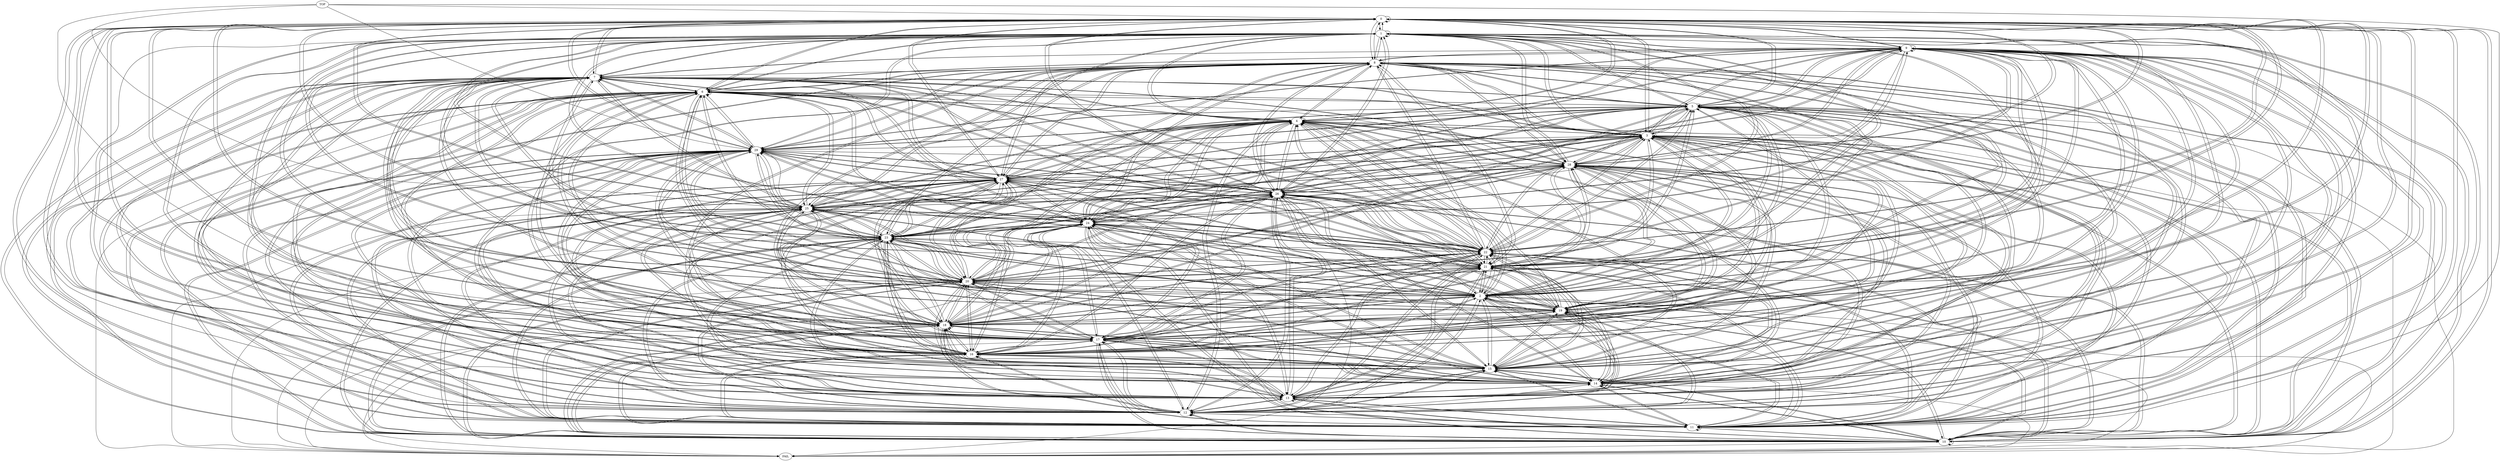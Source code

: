 digraph  {
	
	n3[label="0"];
	n2[label="1"];
	n20[label="10"];
	n19[label="11"];
	n18[label="12"];
	n1[label="13"];
	n17[label="14"];
	n16[label="15"];
	n15[label="16"];
	n14[label="17"];
	n13[label="18"];
	n28[label="19"];
	n26[label="2"];
	n27[label="20"];
	n12[label="21"];
	n11[label="22"];
	n10[label="23"];
	n9[label="24"];
	n8[label="25"];
	n7[label="26"];
	n6[label="27"];
	n5[label="28"];
	n4[label="29"];
	n25[label="3"];
	n30[label="4"];
	n24[label="5"];
	n23[label="6"];
	n22[label="7"];
	n21[label="8"];
	n29[label="9"];
	n31[label="FAIL"];
	n32[label="TOP"];
	n3->n11[penwidth="1.1"];
	n3->n29[penwidth="1.2"];
	n3->n30[penwidth="1.2"];
	n3->n3[penwidth="1.1"];
	n3->n28[penwidth="1.2"];
	n3->n17[penwidth="1.2"];
	n3->n8[penwidth="1.2"];
	n3->n25[penwidth="1.2"];
	n3->n19[penwidth="1.2"];
	n3->n21[penwidth="1.2"];
	n3->n16[penwidth="1.1"];
	n3->n10[penwidth="1.1"];
	n3->n27[penwidth="1.2"];
	n3->n26[penwidth="1.1"];
	n3->n9[penwidth="1.2"];
	n3->n5[penwidth="1.2"];
	n3->n4[penwidth="1.1"];
	n3->n22[penwidth="1.2"];
	n3->n23[penwidth="1.2"];
	n3->n1[penwidth="1.2"];
	n3->n14[penwidth="1.2"];
	n3->n6[penwidth="1.2"];
	n3->n2[penwidth="1.2"];
	n3->n7[penwidth="1.2"];
	n3->n24[penwidth="1.2"];
	n3->n13[penwidth="1.1"];
	n3->n15[penwidth="1.1"];
	n3->n18[penwidth="1.2"];
	n3->n12[penwidth="1.2"];
	n3->n20[penwidth="1.2"];
	n2->n13[penwidth="1.2"];
	n2->n28[penwidth="1.2"];
	n2->n24[penwidth="1.2"];
	n2->n15[penwidth="1.2"];
	n2->n20[penwidth="1.2"];
	n2->n7[penwidth="1.2"];
	n2->n10[penwidth="1.2"];
	n2->n2[penwidth="1.2"];
	n2->n25[penwidth="1.2"];
	n2->n11[penwidth="1.2"];
	n2->n17[penwidth="1.2"];
	n2->n1[penwidth="1.2"];
	n2->n12[penwidth="1.2"];
	n2->n19[penwidth="1.2"];
	n2->n21[penwidth="1.2"];
	n2->n23[penwidth="1.2"];
	n2->n9[penwidth="1.2"];
	n2->n22[penwidth="1.2"];
	n2->n14[penwidth="1.2"];
	n2->n4[penwidth="1.1"];
	n2->n29[penwidth="1.1"];
	n2->n30[penwidth="1.2"];
	n2->n26[penwidth="1.1"];
	n2->n6[penwidth="1.2"];
	n2->n8[penwidth="1.1"];
	n2->n5[penwidth="1.2"];
	n2->n16[penwidth="1.1"];
	n2->n27[penwidth="1.2"];
	n2->n3[penwidth="1.2"];
	n2->n18[penwidth="1.2"];
	n20->n30[penwidth="1.2"];
	n20->n10[penwidth="1.1"];
	n20->n26[penwidth="1.2"];
	n20->n29[penwidth="1.2"];
	n20->n1[penwidth="1.2"];
	n20->n9[penwidth="1.2"];
	n20->n21[penwidth="1.2"];
	n20->n4[penwidth="1.1"];
	n20->n5[penwidth="1.2"];
	n20->n6[penwidth="1.2"];
	n20->n19[penwidth="1.1"];
	n20->n31[penwidth="1.1"];
	n20->n24[penwidth="1.2"];
	n20->n28[penwidth="1.2"];
	n20->n23[penwidth="1.2"];
	n20->n11[penwidth="1.2"];
	n20->n18[penwidth="1.2"];
	n20->n2[penwidth="1.2"];
	n20->n8[penwidth="1.2"];
	n20->n17[penwidth="1.2"];
	n20->n27[penwidth="1.2"];
	n20->n12[penwidth="1.2"];
	n20->n15[penwidth="1.2"];
	n20->n14[penwidth="1.2"];
	n20->n3[penwidth="1.2"];
	n20->n25[penwidth="1.2"];
	n20->n16[penwidth="1.2"];
	n20->n13[penwidth="1.2"];
	n20->n20[penwidth="1.2"];
	n20->n22[penwidth="1.1"];
	n20->n7[penwidth="1.1"];
	n19->n9[penwidth="1.2"];
	n19->n29[penwidth="1.2"];
	n19->n16[penwidth="1.2"];
	n19->n17[penwidth="1.2"];
	n19->n8[penwidth="1.1"];
	n19->n30[penwidth="1.2"];
	n19->n21[penwidth="1.2"];
	n19->n10[penwidth="1.2"];
	n19->n7[penwidth="1.1"];
	n19->n13[penwidth="1.2"];
	n19->n14[penwidth="1.1"];
	n19->n1[penwidth="1.2"];
	n19->n28[penwidth="1.2"];
	n19->n4[penwidth="1.2"];
	n19->n11[penwidth="1.2"];
	n19->n24[penwidth="1.2"];
	n19->n2[penwidth="1.2"];
	n19->n5[penwidth="1.2"];
	n19->n27[penwidth="1.1"];
	n19->n18[penwidth="1.1"];
	n19->n3[penwidth="1.2"];
	n19->n23[penwidth="1.2"];
	n19->n20[penwidth="1.1"];
	n19->n22[penwidth="1.2"];
	n19->n26[penwidth="1.2"];
	n19->n25[penwidth="1.2"];
	n19->n15[penwidth="1.2"];
	n19->n12[penwidth="1.1"];
	n19->n6[penwidth="1.2"];
	n19->n19[penwidth="1.2"];
	n18->n24[penwidth="1.1"];
	n18->n27[penwidth="1.2"];
	n18->n21[penwidth="1.2"];
	n18->n14[penwidth="1.2"];
	n18->n11[penwidth="1.2"];
	n18->n9[penwidth="1.2"];
	n18->n23[penwidth="1.2"];
	n18->n12[penwidth="1.2"];
	n18->n30[penwidth="1.2"];
	n18->n13[penwidth="1.2"];
	n18->n15[penwidth="1.2"];
	n18->n25[penwidth="1.2"];
	n18->n17[penwidth="1.2"];
	n18->n10[penwidth="1.2"];
	n18->n18[penwidth="1.2"];
	n18->n20[penwidth="1.2"];
	n18->n29[penwidth="1.2"];
	n18->n7[penwidth="1.1"];
	n18->n22[penwidth="1.2"];
	n18->n1[penwidth="1.2"];
	n18->n6[penwidth="1.2"];
	n18->n19[penwidth="1.2"];
	n18->n28[penwidth="1.2"];
	n18->n3[penwidth="1.2"];
	n18->n4[penwidth="1.2"];
	n18->n8[penwidth="1.2"];
	n18->n16[penwidth="1.1"];
	n18->n26[penwidth="1.1"];
	n18->n5[penwidth="1.2"];
	n1->n19[penwidth="1.2"];
	n1->n26[penwidth="1.2"];
	n1->n8[penwidth="1.2"];
	n1->n13[penwidth="1.2"];
	n1->n10[penwidth="1.2"];
	n1->n28[penwidth="1.1"];
	n1->n17[penwidth="1.2"];
	n1->n12[penwidth="1.2"];
	n1->n20[penwidth="1.2"];
	n1->n25[penwidth="1.2"];
	n1->n5[penwidth="1.1"];
	n1->n11[penwidth="1.2"];
	n1->n3[penwidth="1.2"];
	n1->n18[penwidth="1.2"];
	n1->n1[penwidth="1.1"];
	n1->n24[penwidth="1.2"];
	n1->n6[penwidth="1.2"];
	n1->n21[penwidth="1.2"];
	n1->n4[penwidth="1.2"];
	n1->n15[penwidth="1.2"];
	n1->n9[penwidth="1.2"];
	n1->n22[penwidth="1.2"];
	n1->n23[penwidth="1.2"];
	n1->n2[penwidth="1.2"];
	n1->n14[penwidth="1.2"];
	n1->n16[penwidth="1.2"];
	n1->n7[penwidth="1.2"];
	n1->n30[penwidth="1.1"];
	n1->n27[penwidth="1.1"];
	n1->n29[penwidth="1.1"];
	n17->n14[penwidth="1.2"];
	n17->n12[penwidth="1.2"];
	n17->n17[penwidth="1.2"];
	n17->n5[penwidth="1.2"];
	n17->n15[penwidth="1.1"];
	n17->n28[penwidth="1.2"];
	n17->n30[penwidth="1.2"];
	n17->n7[penwidth="1.2"];
	n17->n11[penwidth="1.1"];
	n17->n19[penwidth="1.2"];
	n17->n23[penwidth="1.2"];
	n17->n31[penwidth="1.1"];
	n17->n27[penwidth="1.2"];
	n17->n4[penwidth="1.1"];
	n17->n29[penwidth="1.2"];
	n17->n22[penwidth="1.2"];
	n17->n10[penwidth="1.2"];
	n17->n21[penwidth="1.2"];
	n17->n8[penwidth="1.2"];
	n17->n6[penwidth="1.2"];
	n17->n20[penwidth="1.2"];
	n17->n9[penwidth="1.1"];
	n17->n1[penwidth="1.2"];
	n17->n16[penwidth="1.1"];
	n17->n25[penwidth="1.2"];
	n17->n26[penwidth="1.1"];
	n17->n24[penwidth="1.2"];
	n17->n2[penwidth="1.2"];
	n17->n13[penwidth="1.2"];
	n17->n3[penwidth="1.2"];
	n16->n10[penwidth="1.2"];
	n16->n2[penwidth="1.2"];
	n16->n21[penwidth="1.1"];
	n16->n4[penwidth="1.2"];
	n16->n11[penwidth="1.2"];
	n16->n14[penwidth="1.2"];
	n16->n26[penwidth="1.1"];
	n16->n12[penwidth="1.2"];
	n16->n18[penwidth="1.2"];
	n16->n27[penwidth="1.2"];
	n16->n7[penwidth="1.2"];
	n16->n9[penwidth="1.2"];
	n16->n13[penwidth="1.2"];
	n16->n1[penwidth="1.2"];
	n16->n3[penwidth="1.2"];
	n16->n24[penwidth="1.2"];
	n16->n28[penwidth="1.1"];
	n16->n5[penwidth="1.2"];
	n16->n30[penwidth="1.2"];
	n16->n6[penwidth="1.2"];
	n16->n15[penwidth="1.2"];
	n16->n8[penwidth="1.2"];
	n16->n19[penwidth="1.1"];
	n16->n25[penwidth="1.2"];
	n16->n29[penwidth="1.2"];
	n16->n23[penwidth="1.2"];
	n16->n17[penwidth="1.2"];
	n16->n16[penwidth="1.2"];
	n16->n22[penwidth="1.2"];
	n16->n20[penwidth="1.2"];
	n15->n12[penwidth="1.2"];
	n15->n8[penwidth="1.2"];
	n15->n17[penwidth="1.2"];
	n15->n25[penwidth="1.2"];
	n15->n11[penwidth="1.1"];
	n15->n14[penwidth="1.2"];
	n15->n5[penwidth="1.2"];
	n15->n7[penwidth="1.2"];
	n15->n22[penwidth="1.1"];
	n15->n6[penwidth="1.2"];
	n15->n16[penwidth="1.2"];
	n15->n23[penwidth="1.2"];
	n15->n30[penwidth="1.2"];
	n15->n15[penwidth="1.2"];
	n15->n28[penwidth="1.2"];
	n15->n2[penwidth="1.2"];
	n15->n20[penwidth="1.2"];
	n15->n21[penwidth="1.1"];
	n15->n10[penwidth="1.2"];
	n15->n24[penwidth="1.2"];
	n15->n13[penwidth="1.2"];
	n15->n27[penwidth="1.2"];
	n15->n3[penwidth="1.2"];
	n15->n9[penwidth="1.2"];
	n15->n29[penwidth="1.1"];
	n15->n26[penwidth="1.2"];
	n15->n18[penwidth="1.1"];
	n15->n4[penwidth="1.2"];
	n15->n1[penwidth="1.2"];
	n15->n19[penwidth="1.2"];
	n14->n8[penwidth="1.2"];
	n14->n22[penwidth="1.2"];
	n14->n24[penwidth="1.2"];
	n14->n2[penwidth="1.2"];
	n14->n18[penwidth="1.2"];
	n14->n16[penwidth="1.2"];
	n14->n4[penwidth="1.2"];
	n14->n15[penwidth="1.1"];
	n14->n29[penwidth="1.2"];
	n14->n6[penwidth="1.2"];
	n14->n7[penwidth="1.1"];
	n14->n17[penwidth="1.2"];
	n14->n25[penwidth="1.2"];
	n14->n30[penwidth="1.2"];
	n14->n14[penwidth="1.2"];
	n14->n12[penwidth="1.2"];
	n14->n10[penwidth="1.1"];
	n14->n3[penwidth="1.2"];
	n14->n20[penwidth="1.1"];
	n14->n28[penwidth="1.2"];
	n14->n11[penwidth="1.2"];
	n14->n19[penwidth="1.2"];
	n14->n9[penwidth="1.2"];
	n14->n5[penwidth="1.2"];
	n14->n21[penwidth="1.2"];
	n14->n27[penwidth="1.1"];
	n14->n1[penwidth="1.2"];
	n14->n26[penwidth="1.2"];
	n14->n23[penwidth="1.2"];
	n14->n31[penwidth="1.1"];
	n14->n13[penwidth="1.2"];
	n13->n3[penwidth="1.2"];
	n13->n12[penwidth="1.1"];
	n13->n25[penwidth="1.2"];
	n13->n22[penwidth="1.2"];
	n13->n16[penwidth="1.2"];
	n13->n20[penwidth="1.2"];
	n13->n6[penwidth="1.2"];
	n13->n29[penwidth="1.2"];
	n13->n8[penwidth="1.2"];
	n13->n14[penwidth="1.2"];
	n13->n5[penwidth="1.2"];
	n13->n13[penwidth="1.2"];
	n13->n4[penwidth="1.2"];
	n13->n17[penwidth="1.2"];
	n13->n24[penwidth="1.2"];
	n13->n2[penwidth="1.2"];
	n13->n21[penwidth="1.2"];
	n13->n7[penwidth="1.2"];
	n13->n1[penwidth="1.1"];
	n13->n19[penwidth="1.2"];
	n13->n26[penwidth="1.2"];
	n13->n9[penwidth="1.2"];
	n13->n27[penwidth="1.2"];
	n13->n10[penwidth="1.2"];
	n13->n31[penwidth="1.1"];
	n13->n18[penwidth="1.2"];
	n13->n11[penwidth="1.2"];
	n13->n28[penwidth="1.2"];
	n13->n30[penwidth="1.2"];
	n13->n23[penwidth="1.1"];
	n13->n15[penwidth="1.2"];
	n28->n22[penwidth="1.2"];
	n28->n26[penwidth="1.2"];
	n28->n16[penwidth="1.2"];
	n28->n27[penwidth="1.2"];
	n28->n13[penwidth="1.1"];
	n28->n5[penwidth="1.2"];
	n28->n15[penwidth="1.1"];
	n28->n1[penwidth="1.2"];
	n28->n10[penwidth="1.2"];
	n28->n28[penwidth="1.1"];
	n28->n20[penwidth="1.2"];
	n28->n12[penwidth="1.1"];
	n28->n2[penwidth="1.1"];
	n28->n24[penwidth="1.1"];
	n28->n31[penwidth="1.1"];
	n28->n25[penwidth="1.2"];
	n28->n21[penwidth="1.2"];
	n28->n7[penwidth="1.2"];
	n28->n17[penwidth="1.2"];
	n28->n3[penwidth="1.2"];
	n28->n4[penwidth="1.2"];
	n28->n11[penwidth="1.2"];
	n28->n14[penwidth="1.1"];
	n28->n18[penwidth="1.2"];
	n28->n8[penwidth="1.2"];
	n28->n9[penwidth="1.2"];
	n28->n6[penwidth="1.2"];
	n28->n30[penwidth="1.2"];
	n28->n29[penwidth="1.2"];
	n28->n23[penwidth="1.2"];
	n26->n15[penwidth="1.1"];
	n26->n12[penwidth="1.2"];
	n26->n2[penwidth="1.2"];
	n26->n7[penwidth="1.2"];
	n26->n17[penwidth="1.2"];
	n26->n3[penwidth="1.2"];
	n26->n9[penwidth="1.2"];
	n26->n26[penwidth="1.1"];
	n26->n13[penwidth="1.1"];
	n26->n31[penwidth="1.1"];
	n26->n8[penwidth="1.2"];
	n26->n28[penwidth="1.2"];
	n26->n16[penwidth="1.2"];
	n26->n1[penwidth="1.2"];
	n26->n18[penwidth="1.2"];
	n26->n10[penwidth="1.2"];
	n26->n25[penwidth="1.2"];
	n26->n6[penwidth="1.2"];
	n26->n29[penwidth="1.1"];
	n26->n14[penwidth="1.2"];
	n26->n21[penwidth="1.2"];
	n26->n24[penwidth="1.2"];
	n26->n4[penwidth="1.2"];
	n26->n19[penwidth="1.2"];
	n26->n20[penwidth="1.2"];
	n26->n30[penwidth="1.2"];
	n26->n23[penwidth="1.2"];
	n26->n22[penwidth="1.2"];
	n26->n11[penwidth="1.1"];
	n26->n27[penwidth="1.1"];
	n26->n5[penwidth="1.2"];
	n27->n10[penwidth="1.2"];
	n27->n14[penwidth="1.2"];
	n27->n26[penwidth="1.1"];
	n27->n2[penwidth="1.2"];
	n27->n24[penwidth="1.2"];
	n27->n5[penwidth="1.1"];
	n27->n25[penwidth="1.2"];
	n27->n27[penwidth="1.2"];
	n27->n21[penwidth="1.2"];
	n27->n29[penwidth="1.2"];
	n27->n18[penwidth="1.2"];
	n27->n13[penwidth="1.1"];
	n27->n15[penwidth="1.2"];
	n27->n4[penwidth="1.1"];
	n27->n22[penwidth="1.2"];
	n27->n31[penwidth="1.1"];
	n27->n28[penwidth="1.2"];
	n27->n30[penwidth="1.2"];
	n27->n19[penwidth="1.2"];
	n27->n12[penwidth="1.2"];
	n27->n23[penwidth="1.2"];
	n27->n1[penwidth="1.2"];
	n27->n3[penwidth="1.2"];
	n27->n9[penwidth="1.2"];
	n27->n7[penwidth="1.2"];
	n27->n6[penwidth="1.2"];
	n27->n17[penwidth="1.2"];
	n27->n8[penwidth="1.2"];
	n27->n20[penwidth="1.2"];
	n27->n11[penwidth="1.2"];
	n27->n16[penwidth="1.2"];
	n12->n9[penwidth="1.2"];
	n12->n18[penwidth="1.2"];
	n12->n13[penwidth="1.1"];
	n12->n27[penwidth="1.2"];
	n12->n26[penwidth="1.2"];
	n12->n21[penwidth="1.2"];
	n12->n28[penwidth="1.2"];
	n12->n8[penwidth="1.2"];
	n12->n5[penwidth="1.1"];
	n12->n14[penwidth="1.2"];
	n12->n10[penwidth="1.2"];
	n12->n15[penwidth="1.2"];
	n12->n4[penwidth="1.2"];
	n12->n2[penwidth="1.2"];
	n12->n29[penwidth="1.2"];
	n12->n17[penwidth="1.2"];
	n12->n6[penwidth="1.2"];
	n12->n23[penwidth="1.2"];
	n12->n19[penwidth="1.1"];
	n12->n11[penwidth="1.2"];
	n12->n30[penwidth="1.2"];
	n12->n16[penwidth="1.1"];
	n12->n24[penwidth="1.2"];
	n12->n20[penwidth="1.2"];
	n12->n7[penwidth="1.2"];
	n12->n25[penwidth="1.2"];
	n12->n3[penwidth="1.2"];
	n12->n1[penwidth="1.2"];
	n12->n22[penwidth="1.1"];
	n11->n13[penwidth="1.2"];
	n11->n5[penwidth="1.2"];
	n11->n3[penwidth="1.2"];
	n11->n20[penwidth="1.2"];
	n11->n25[penwidth="1.1"];
	n11->n1[penwidth="1.1"];
	n11->n30[penwidth="1.2"];
	n11->n14[penwidth="1.2"];
	n11->n7[penwidth="1.2"];
	n11->n27[penwidth="1.1"];
	n11->n16[penwidth="1.2"];
	n11->n9[penwidth="1.2"];
	n11->n29[penwidth="1.2"];
	n11->n17[penwidth="1.2"];
	n11->n2[penwidth="1.1"];
	n11->n6[penwidth="1.2"];
	n11->n8[penwidth="1.2"];
	n11->n19[penwidth="1.2"];
	n11->n11[penwidth="1.1"];
	n11->n26[penwidth="1.2"];
	n11->n15[penwidth="1.2"];
	n11->n28[penwidth="1.2"];
	n11->n12[penwidth="1.2"];
	n11->n4[penwidth="1.2"];
	n11->n10[penwidth="1.1"];
	n11->n18[penwidth="1.2"];
	n11->n23[penwidth="1.2"];
	n11->n24[penwidth="1.1"];
	n11->n21[penwidth="1.2"];
	n11->n22[penwidth="1.2"];
	n10->n22[penwidth="1.2"];
	n10->n11[penwidth="1.2"];
	n10->n29[penwidth="1.2"];
	n10->n20[penwidth="1.2"];
	n10->n17[penwidth="1.1"];
	n10->n4[penwidth="1.2"];
	n10->n1[penwidth="1.2"];
	n10->n23[penwidth="1.2"];
	n10->n3[penwidth="1.1"];
	n10->n16[penwidth="1.2"];
	n10->n9[penwidth="1.2"];
	n10->n12[penwidth="1.2"];
	n10->n8[penwidth="1.1"];
	n10->n15[penwidth="1.2"];
	n10->n28[penwidth="1.2"];
	n10->n18[penwidth="1.2"];
	n10->n31[penwidth="1.1"];
	n10->n5[penwidth="1.1"];
	n10->n21[penwidth="1.2"];
	n10->n27[penwidth="1.2"];
	n10->n19[penwidth="1.2"];
	n10->n7[penwidth="1.2"];
	n10->n26[penwidth="1.2"];
	n10->n10[penwidth="1.2"];
	n10->n25[penwidth="1.1"];
	n10->n30[penwidth="1.1"];
	n10->n24[penwidth="1.2"];
	n10->n14[penwidth="1.2"];
	n10->n2[penwidth="1.2"];
	n10->n6[penwidth="1.2"];
	n10->n13[penwidth="1.1"];
	n9->n21[penwidth="1.2"];
	n9->n13[penwidth="1.1"];
	n9->n15[penwidth="1.2"];
	n9->n9[penwidth="1.2"];
	n9->n10[penwidth="1.2"];
	n9->n14[penwidth="1.1"];
	n9->n22[penwidth="1.2"];
	n9->n2[penwidth="1.1"];
	n9->n28[penwidth="1.2"];
	n9->n27[penwidth="1.2"];
	n9->n18[penwidth="1.2"];
	n9->n3[penwidth="1.2"];
	n9->n16[penwidth="1.2"];
	n9->n26[penwidth="1.2"];
	n9->n24[penwidth="1.2"];
	n9->n11[penwidth="1.2"];
	n9->n17[penwidth="1.2"];
	n9->n1[penwidth="1.1"];
	n9->n31[penwidth="1.1"];
	n9->n30[penwidth="1.2"];
	n9->n4[penwidth="1.2"];
	n9->n8[penwidth="1.2"];
	n9->n12[penwidth="1.2"];
	n9->n20[penwidth="1.2"];
	n9->n25[penwidth="1.2"];
	n9->n7[penwidth="1.2"];
	n9->n5[penwidth="1.2"];
	n9->n6[penwidth="1.2"];
	n9->n19[penwidth="1.1"];
	n9->n23[penwidth="1.2"];
	n8->n18[penwidth="1.1"];
	n8->n10[penwidth="1.2"];
	n8->n21[penwidth="1.2"];
	n8->n5[penwidth="1.2"];
	n8->n27[penwidth="1.2"];
	n8->n23[penwidth="1.2"];
	n8->n11[penwidth="1.2"];
	n8->n3[penwidth="1.2"];
	n8->n31[penwidth="1.1"];
	n8->n6[penwidth="1.2"];
	n8->n15[penwidth="1.2"];
	n8->n26[penwidth="1.1"];
	n8->n29[penwidth="1.2"];
	n8->n8[penwidth="1.2"];
	n8->n20[penwidth="1.2"];
	n8->n16[penwidth="1.2"];
	n8->n24[penwidth="1.2"];
	n8->n2[penwidth="1.2"];
	n8->n7[penwidth="1.2"];
	n8->n1[penwidth="1.1"];
	n8->n17[penwidth="1.1"];
	n8->n25[penwidth="1.2"];
	n8->n22[penwidth="1.2"];
	n8->n13[penwidth="1.2"];
	n8->n12[penwidth="1.1"];
	n8->n9[penwidth="1.1"];
	n8->n19[penwidth="1.2"];
	n8->n14[penwidth="1.2"];
	n8->n30[penwidth="1.2"];
	n8->n28[penwidth="1.2"];
	n7->n4[penwidth="1.2"];
	n7->n21[penwidth="1.2"];
	n7->n18[penwidth="1.2"];
	n7->n5[penwidth="1.2"];
	n7->n27[penwidth="1.2"];
	n7->n30[penwidth="1.2"];
	n7->n15[penwidth="1.2"];
	n7->n12[penwidth="1.2"];
	n7->n17[penwidth="1.2"];
	n7->n31[penwidth="1.1"];
	n7->n7[penwidth="1.2"];
	n7->n19[penwidth="1.2"];
	n7->n25[penwidth="1.1"];
	n7->n14[penwidth="1.1"];
	n7->n20[penwidth="1.2"];
	n7->n9[penwidth="1.2"];
	n7->n6[penwidth="1.2"];
	n7->n11[penwidth="1.1"];
	n7->n10[penwidth="1.2"];
	n7->n8[penwidth="1.2"];
	n7->n23[penwidth="1.2"];
	n7->n13[penwidth="1.2"];
	n7->n3[penwidth="1.2"];
	n7->n22[penwidth="1.1"];
	n7->n26[penwidth="1.2"];
	n7->n16[penwidth="1.2"];
	n7->n29[penwidth="1.2"];
	n7->n1[penwidth="1.2"];
	n7->n24[penwidth="1.1"];
	n7->n28[penwidth="1.2"];
	n7->n2[penwidth="1.2"];
	n6->n22[penwidth="1.2"];
	n6->n18[penwidth="1.2"];
	n6->n2[penwidth="1.2"];
	n6->n20[penwidth="1.2"];
	n6->n9[penwidth="1.1"];
	n6->n8[penwidth="1.2"];
	n6->n21[penwidth="1.2"];
	n6->n26[penwidth="1.2"];
	n6->n17[penwidth="1.2"];
	n6->n30[penwidth="1.2"];
	n6->n6[penwidth="1.2"];
	n6->n23[penwidth="1.2"];
	n6->n14[penwidth="1.2"];
	n6->n5[penwidth="1.2"];
	n6->n25[penwidth="1.2"];
	n6->n3[penwidth="1.1"];
	n6->n29[penwidth="1.1"];
	n6->n19[penwidth="1.2"];
	n6->n11[penwidth="1.2"];
	n6->n12[penwidth="1.2"];
	n6->n28[penwidth="1.2"];
	n6->n10[penwidth="1.2"];
	n6->n27[penwidth="1.2"];
	n6->n15[penwidth="1.2"];
	n6->n16[penwidth="1.2"];
	n6->n24[penwidth="1.2"];
	n6->n4[penwidth="1.2"];
	n6->n1[penwidth="1.2"];
	n6->n7[penwidth="1.2"];
	n6->n13[penwidth="1.2"];
	n5->n25[penwidth="1.2"];
	n5->n14[penwidth="1.1"];
	n5->n5[penwidth="1.2"];
	n5->n23[penwidth="1.2"];
	n5->n1[penwidth="1.1"];
	n5->n3[penwidth="1.2"];
	n5->n24[penwidth="1.2"];
	n5->n20[penwidth="1.2"];
	n5->n6[penwidth="1.2"];
	n5->n26[penwidth="1.2"];
	n5->n2[penwidth="1.2"];
	n5->n13[penwidth="1.2"];
	n5->n7[penwidth="1.2"];
	n5->n15[penwidth="1.2"];
	n5->n29[penwidth="1.1"];
	n5->n30[penwidth="1.2"];
	n5->n17[penwidth="1.2"];
	n5->n18[penwidth="1.2"];
	n5->n21[penwidth="1.2"];
	n5->n10[penwidth="1.2"];
	n5->n27[penwidth="1.1"];
	n5->n4[penwidth="1.2"];
	n5->n22[penwidth="1.2"];
	n5->n12[penwidth="1.1"];
	n5->n28[penwidth="1.1"];
	n5->n8[penwidth="1.2"];
	n5->n9[penwidth="1.2"];
	n5->n19[penwidth="1.2"];
	n5->n16[penwidth="1.1"];
	n5->n11[penwidth="1.2"];
	n4->n8[penwidth="1.2"];
	n4->n16[penwidth="1.2"];
	n4->n21[penwidth="1.2"];
	n4->n10[penwidth="1.2"];
	n4->n9[penwidth="1.2"];
	n4->n29[penwidth="1.1"];
	n4->n12[penwidth="1.2"];
	n4->n18[penwidth="1.1"];
	n4->n28[penwidth="1.2"];
	n4->n1[penwidth="1.2"];
	n4->n17[penwidth="1.1"];
	n4->n3[penwidth="1.2"];
	n4->n15[penwidth="1.2"];
	n4->n7[penwidth="1.2"];
	n4->n6[penwidth="1.2"];
	n4->n5[penwidth="1.1"];
	n4->n14[penwidth="1.2"];
	n4->n11[penwidth="1.1"];
	n4->n25[penwidth="1.2"];
	n4->n13[penwidth="1.1"];
	n4->n23[penwidth="1.2"];
	n4->n20[penwidth="1.2"];
	n4->n2[penwidth="1.1"];
	n4->n26[penwidth="1.2"];
	n4->n4[penwidth="1.2"];
	n4->n30[penwidth="1.2"];
	n4->n19[penwidth="1.2"];
	n4->n24[penwidth="1.2"];
	n4->n22[penwidth="1.2"];
	n4->n27[penwidth="1.2"];
	n25->n1[penwidth="1.2"];
	n25->n26[penwidth="1.2"];
	n25->n13[penwidth="1.1"];
	n25->n31[penwidth="1.1"];
	n25->n15[penwidth="1.1"];
	n25->n16[penwidth="1.1"];
	n25->n29[penwidth="1.1"];
	n25->n18[penwidth="1.2"];
	n25->n17[penwidth="1.2"];
	n25->n25[penwidth="1.2"];
	n25->n3[penwidth="1.2"];
	n25->n27[penwidth="1.2"];
	n25->n6[penwidth="1.2"];
	n25->n7[penwidth="1.2"];
	n25->n2[penwidth="1.1"];
	n25->n5[penwidth="1.2"];
	n25->n10[penwidth="1.2"];
	n25->n21[penwidth="1.2"];
	n25->n12[penwidth="1.1"];
	n25->n20[penwidth="1.1"];
	n25->n8[penwidth="1.2"];
	n25->n23[penwidth="1.2"];
	n25->n19[penwidth="1.1"];
	n25->n14[penwidth="1.2"];
	n25->n30[penwidth="1.2"];
	n25->n9[penwidth="1.2"];
	n25->n28[penwidth="1.2"];
	n25->n22[penwidth="1.2"];
	n25->n24[penwidth="1.1"];
	n25->n11[penwidth="1.2"];
	n25->n4[penwidth="1.2"];
	n30->n19[penwidth="1.2"];
	n30->n17[penwidth="1.2"];
	n30->n2[penwidth="1.2"];
	n30->n25[penwidth="1.2"];
	n30->n15[penwidth="1.2"];
	n30->n28[penwidth="1.1"];
	n30->n29[penwidth="1.1"];
	n30->n24[penwidth="1.2"];
	n30->n12[penwidth="1.1"];
	n30->n7[penwidth="1.2"];
	n30->n4[penwidth="1.2"];
	n30->n21[penwidth="1.2"];
	n30->n3[penwidth="1.2"];
	n30->n27[penwidth="1.2"];
	n30->n13[penwidth="1.2"];
	n30->n11[penwidth="1.2"];
	n30->n18[penwidth="1.2"];
	n30->n1[penwidth="1.2"];
	n30->n6[penwidth="1.2"];
	n30->n16[penwidth="1.2"];
	n30->n22[penwidth="1.2"];
	n30->n10[penwidth="1.2"];
	n30->n23[penwidth="1.1"];
	n30->n9[penwidth="1.1"];
	n30->n5[penwidth="1.2"];
	n30->n8[penwidth="1.2"];
	n30->n26[penwidth="1.2"];
	n30->n14[penwidth="1.2"];
	n30->n20[penwidth="1.2"];
	n30->n30[penwidth="1.2"];
	n24->n10[penwidth="1.2"];
	n24->n31[penwidth="1.1"];
	n24->n1[penwidth="1.1"];
	n24->n26[penwidth="1.2"];
	n24->n21[penwidth="1.2"];
	n24->n2[penwidth="1.2"];
	n24->n8[penwidth="1.2"];
	n24->n18[penwidth="1.1"];
	n24->n22[penwidth="1.2"];
	n24->n13[penwidth="1.2"];
	n24->n23[penwidth="1.2"];
	n24->n11[penwidth="1.2"];
	n24->n28[penwidth="1.1"];
	n24->n30[penwidth="1.2"];
	n24->n27[penwidth="1.2"];
	n24->n14[penwidth="1.2"];
	n24->n25[penwidth="1.2"];
	n24->n9[penwidth="1.2"];
	n24->n7[penwidth="1.2"];
	n24->n16[penwidth="1.2"];
	n24->n29[penwidth="1.2"];
	n24->n3[penwidth="1.2"];
	n24->n12[penwidth="1.1"];
	n24->n5[penwidth="1.2"];
	n24->n19[penwidth="1.2"];
	n24->n6[penwidth="1.2"];
	n24->n20[penwidth="1.2"];
	n24->n17[penwidth="1.2"];
	n24->n15[penwidth="1.2"];
	n24->n24[penwidth="1.1"];
	n24->n4[penwidth="1.2"];
	n23->n30[penwidth="1.2"];
	n23->n12[penwidth="1.2"];
	n23->n29[penwidth="1.2"];
	n23->n26[penwidth="1.1"];
	n23->n4[penwidth="1.2"];
	n23->n7[penwidth="1.2"];
	n23->n10[penwidth="1.2"];
	n23->n31[penwidth="1.1"];
	n23->n27[penwidth="1.2"];
	n23->n6[penwidth="1.2"];
	n23->n18[penwidth="1.2"];
	n23->n3[penwidth="1.2"];
	n23->n1[penwidth="1.2"];
	n23->n20[penwidth="1.1"];
	n23->n19[penwidth="1.1"];
	n23->n8[penwidth="1.2"];
	n23->n11[penwidth="1.2"];
	n23->n16[penwidth="1.2"];
	n23->n28[penwidth="1.2"];
	n23->n17[penwidth="1.2"];
	n23->n22[penwidth="1.2"];
	n23->n23[penwidth="1.2"];
	n23->n25[penwidth="1.1"];
	n23->n21[penwidth="1.2"];
	n23->n2[penwidth="1.1"];
	n23->n13[penwidth="1.2"];
	n23->n14[penwidth="1.2"];
	n23->n15[penwidth="1.2"];
	n23->n9[penwidth="1.2"];
	n23->n24[penwidth="1.2"];
	n22->n20[penwidth="1.2"];
	n22->n9[penwidth="1.1"];
	n22->n16[penwidth="1.2"];
	n22->n14[penwidth="1.2"];
	n22->n11[penwidth="1.2"];
	n22->n27[penwidth="1.2"];
	n22->n21[penwidth="1.1"];
	n22->n1[penwidth="1.1"];
	n22->n8[penwidth="1.2"];
	n22->n2[penwidth="1.2"];
	n22->n22[penwidth="1.2"];
	n22->n26[penwidth="1.2"];
	n22->n5[penwidth="1.2"];
	n22->n19[penwidth="1.2"];
	n22->n25[penwidth="1.2"];
	n22->n28[penwidth="1.2"];
	n22->n30[penwidth="1.2"];
	n22->n13[penwidth="1.2"];
	n22->n29[penwidth="1.2"];
	n22->n18[penwidth="1.2"];
	n22->n23[penwidth="1.2"];
	n22->n6[penwidth="1.2"];
	n22->n7[penwidth="1.2"];
	n22->n4[penwidth="1.2"];
	n22->n10[penwidth="1.2"];
	n22->n3[penwidth="1.1"];
	n22->n17[penwidth="1.2"];
	n22->n24[penwidth="1.2"];
	n22->n15[penwidth="1.2"];
	n22->n12[penwidth="1.2"];
	n21->n22[penwidth="1.2"];
	n21->n3[penwidth="1.1"];
	n21->n10[penwidth="1.2"];
	n21->n27[penwidth="1.1"];
	n21->n18[penwidth="1.2"];
	n21->n29[penwidth="1.2"];
	n21->n25[penwidth="1.1"];
	n21->n20[penwidth="1.2"];
	n21->n21[penwidth="1.1"];
	n21->n6[penwidth="1.2"];
	n21->n12[penwidth="1.1"];
	n21->n26[penwidth="1.2"];
	n21->n7[penwidth="1.2"];
	n21->n5[penwidth="1.2"];
	n21->n1[penwidth="1.2"];
	n21->n19[penwidth="1.2"];
	n21->n15[penwidth="1.2"];
	n21->n17[penwidth="1.1"];
	n21->n13[penwidth="1.2"];
	n21->n23[penwidth="1.2"];
	n21->n30[penwidth="1.2"];
	n21->n28[penwidth="1.2"];
	n21->n16[penwidth="1.2"];
	n21->n4[penwidth="1.1"];
	n21->n11[penwidth="1.1"];
	n21->n14[penwidth="1.2"];
	n21->n2[penwidth="1.2"];
	n21->n24[penwidth="1.2"];
	n21->n8[penwidth="1.2"];
	n21->n9[penwidth="1.2"];
	n29->n23[penwidth="1.2"];
	n29->n4[penwidth="1.1"];
	n29->n16[penwidth="1.2"];
	n29->n3[penwidth="1.2"];
	n29->n5[penwidth="1.2"];
	n29->n24[penwidth="1.2"];
	n29->n20[penwidth="1.2"];
	n29->n28[penwidth="1.2"];
	n29->n8[penwidth="1.2"];
	n29->n9[penwidth="1.2"];
	n29->n25[penwidth="1.2"];
	n29->n2[penwidth="1.2"];
	n29->n15[penwidth="1.2"];
	n29->n29[penwidth="1.2"];
	n29->n10[penwidth="1.2"];
	n29->n12[penwidth="1.2"];
	n29->n7[penwidth="1.1"];
	n29->n14[penwidth="1.1"];
	n29->n19[penwidth="1.2"];
	n29->n26[penwidth="1.2"];
	n29->n30[penwidth="1.1"];
	n29->n17[penwidth="1.2"];
	n29->n6[penwidth="1.2"];
	n29->n22[penwidth="1.2"];
	n29->n27[penwidth="1.2"];
	n29->n1[penwidth="1.2"];
	n29->n18[penwidth="1.2"];
	n29->n13[penwidth="1.2"];
	n29->n11[penwidth="1.2"];
	n29->n21[penwidth="1.2"];
	n32->n4[penwidth="1.1"];
	n32->n8[penwidth="1.1"];
	n32->n19[penwidth="1.3"];
	n32->n13[penwidth="1.1"];
	n32->n3[penwidth="1.1"];
	
}
